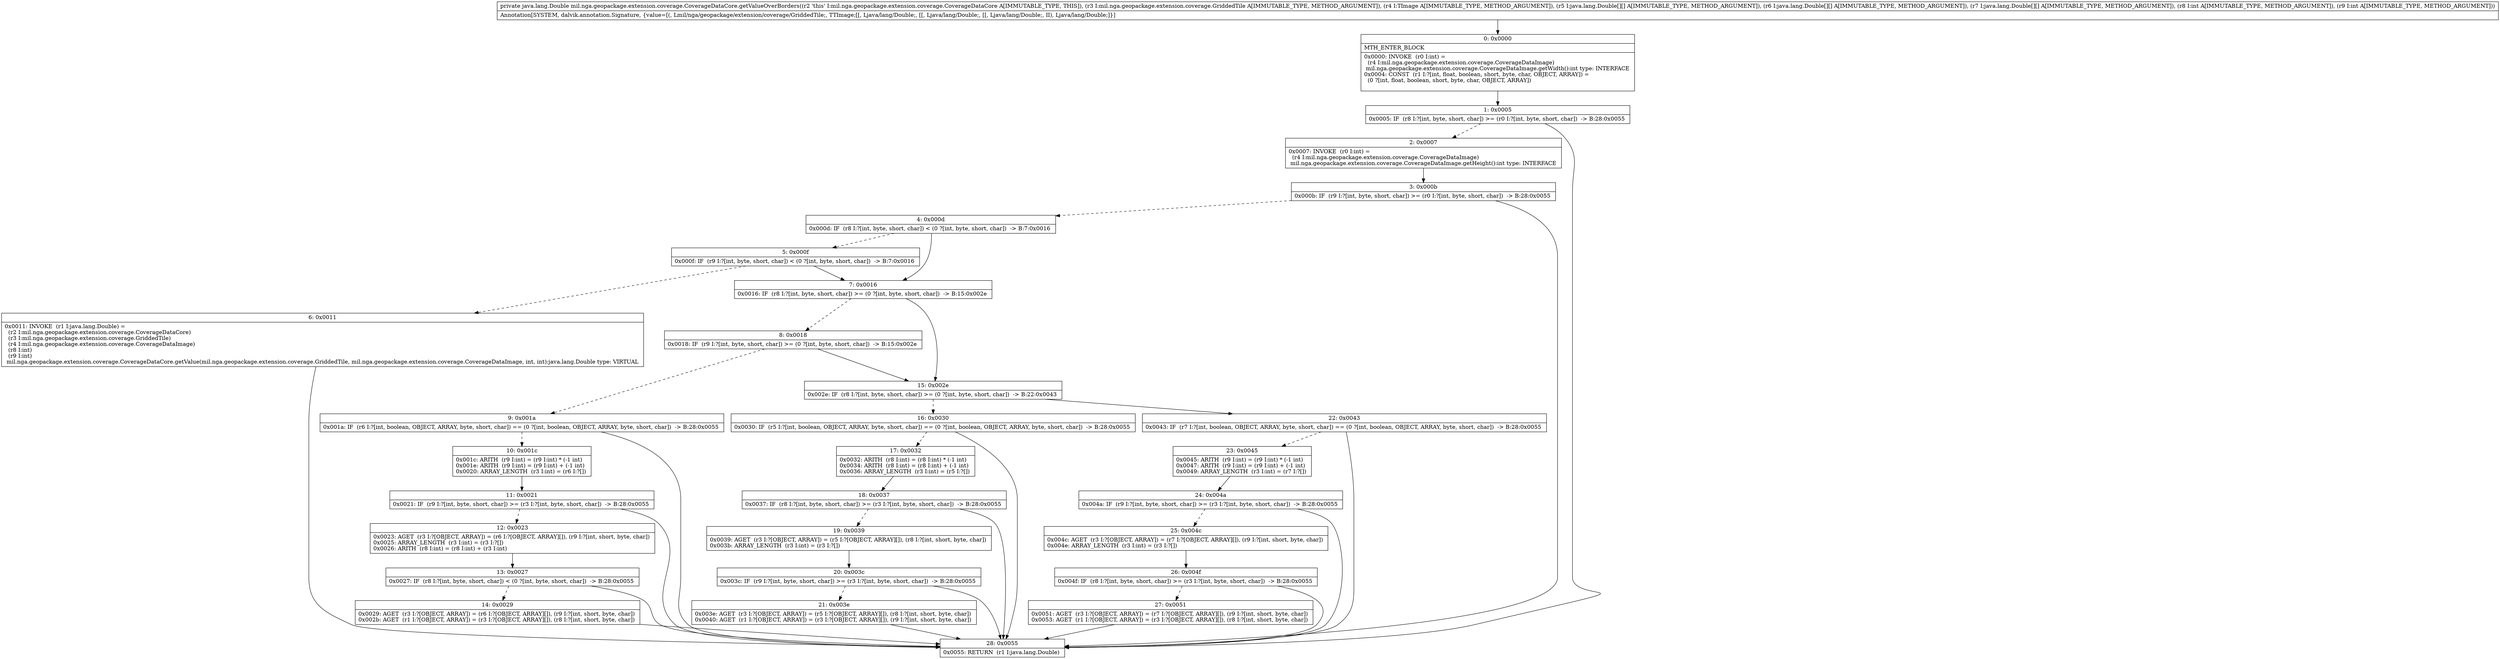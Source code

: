 digraph "CFG formil.nga.geopackage.extension.coverage.CoverageDataCore.getValueOverBorders(Lmil\/nga\/geopackage\/extension\/coverage\/GriddedTile;Lmil\/nga\/geopackage\/extension\/coverage\/CoverageDataImage;[[Ljava\/lang\/Double;[[Ljava\/lang\/Double;[[Ljava\/lang\/Double;II)Ljava\/lang\/Double;" {
Node_0 [shape=record,label="{0\:\ 0x0000|MTH_ENTER_BLOCK\l|0x0000: INVOKE  (r0 I:int) = \l  (r4 I:mil.nga.geopackage.extension.coverage.CoverageDataImage)\l mil.nga.geopackage.extension.coverage.CoverageDataImage.getWidth():int type: INTERFACE \l0x0004: CONST  (r1 I:?[int, float, boolean, short, byte, char, OBJECT, ARRAY]) = \l  (0 ?[int, float, boolean, short, byte, char, OBJECT, ARRAY])\l \l}"];
Node_1 [shape=record,label="{1\:\ 0x0005|0x0005: IF  (r8 I:?[int, byte, short, char]) \>= (r0 I:?[int, byte, short, char])  \-\> B:28:0x0055 \l}"];
Node_2 [shape=record,label="{2\:\ 0x0007|0x0007: INVOKE  (r0 I:int) = \l  (r4 I:mil.nga.geopackage.extension.coverage.CoverageDataImage)\l mil.nga.geopackage.extension.coverage.CoverageDataImage.getHeight():int type: INTERFACE \l}"];
Node_3 [shape=record,label="{3\:\ 0x000b|0x000b: IF  (r9 I:?[int, byte, short, char]) \>= (r0 I:?[int, byte, short, char])  \-\> B:28:0x0055 \l}"];
Node_4 [shape=record,label="{4\:\ 0x000d|0x000d: IF  (r8 I:?[int, byte, short, char]) \< (0 ?[int, byte, short, char])  \-\> B:7:0x0016 \l}"];
Node_5 [shape=record,label="{5\:\ 0x000f|0x000f: IF  (r9 I:?[int, byte, short, char]) \< (0 ?[int, byte, short, char])  \-\> B:7:0x0016 \l}"];
Node_6 [shape=record,label="{6\:\ 0x0011|0x0011: INVOKE  (r1 I:java.lang.Double) = \l  (r2 I:mil.nga.geopackage.extension.coverage.CoverageDataCore)\l  (r3 I:mil.nga.geopackage.extension.coverage.GriddedTile)\l  (r4 I:mil.nga.geopackage.extension.coverage.CoverageDataImage)\l  (r8 I:int)\l  (r9 I:int)\l mil.nga.geopackage.extension.coverage.CoverageDataCore.getValue(mil.nga.geopackage.extension.coverage.GriddedTile, mil.nga.geopackage.extension.coverage.CoverageDataImage, int, int):java.lang.Double type: VIRTUAL \l}"];
Node_7 [shape=record,label="{7\:\ 0x0016|0x0016: IF  (r8 I:?[int, byte, short, char]) \>= (0 ?[int, byte, short, char])  \-\> B:15:0x002e \l}"];
Node_8 [shape=record,label="{8\:\ 0x0018|0x0018: IF  (r9 I:?[int, byte, short, char]) \>= (0 ?[int, byte, short, char])  \-\> B:15:0x002e \l}"];
Node_9 [shape=record,label="{9\:\ 0x001a|0x001a: IF  (r6 I:?[int, boolean, OBJECT, ARRAY, byte, short, char]) == (0 ?[int, boolean, OBJECT, ARRAY, byte, short, char])  \-\> B:28:0x0055 \l}"];
Node_10 [shape=record,label="{10\:\ 0x001c|0x001c: ARITH  (r9 I:int) = (r9 I:int) * (\-1 int) \l0x001e: ARITH  (r9 I:int) = (r9 I:int) + (\-1 int) \l0x0020: ARRAY_LENGTH  (r3 I:int) = (r6 I:?[]) \l}"];
Node_11 [shape=record,label="{11\:\ 0x0021|0x0021: IF  (r9 I:?[int, byte, short, char]) \>= (r3 I:?[int, byte, short, char])  \-\> B:28:0x0055 \l}"];
Node_12 [shape=record,label="{12\:\ 0x0023|0x0023: AGET  (r3 I:?[OBJECT, ARRAY]) = (r6 I:?[OBJECT, ARRAY][]), (r9 I:?[int, short, byte, char]) \l0x0025: ARRAY_LENGTH  (r3 I:int) = (r3 I:?[]) \l0x0026: ARITH  (r8 I:int) = (r8 I:int) + (r3 I:int) \l}"];
Node_13 [shape=record,label="{13\:\ 0x0027|0x0027: IF  (r8 I:?[int, byte, short, char]) \< (0 ?[int, byte, short, char])  \-\> B:28:0x0055 \l}"];
Node_14 [shape=record,label="{14\:\ 0x0029|0x0029: AGET  (r3 I:?[OBJECT, ARRAY]) = (r6 I:?[OBJECT, ARRAY][]), (r9 I:?[int, short, byte, char]) \l0x002b: AGET  (r1 I:?[OBJECT, ARRAY]) = (r3 I:?[OBJECT, ARRAY][]), (r8 I:?[int, short, byte, char]) \l}"];
Node_15 [shape=record,label="{15\:\ 0x002e|0x002e: IF  (r8 I:?[int, byte, short, char]) \>= (0 ?[int, byte, short, char])  \-\> B:22:0x0043 \l}"];
Node_16 [shape=record,label="{16\:\ 0x0030|0x0030: IF  (r5 I:?[int, boolean, OBJECT, ARRAY, byte, short, char]) == (0 ?[int, boolean, OBJECT, ARRAY, byte, short, char])  \-\> B:28:0x0055 \l}"];
Node_17 [shape=record,label="{17\:\ 0x0032|0x0032: ARITH  (r8 I:int) = (r8 I:int) * (\-1 int) \l0x0034: ARITH  (r8 I:int) = (r8 I:int) + (\-1 int) \l0x0036: ARRAY_LENGTH  (r3 I:int) = (r5 I:?[]) \l}"];
Node_18 [shape=record,label="{18\:\ 0x0037|0x0037: IF  (r8 I:?[int, byte, short, char]) \>= (r3 I:?[int, byte, short, char])  \-\> B:28:0x0055 \l}"];
Node_19 [shape=record,label="{19\:\ 0x0039|0x0039: AGET  (r3 I:?[OBJECT, ARRAY]) = (r5 I:?[OBJECT, ARRAY][]), (r8 I:?[int, short, byte, char]) \l0x003b: ARRAY_LENGTH  (r3 I:int) = (r3 I:?[]) \l}"];
Node_20 [shape=record,label="{20\:\ 0x003c|0x003c: IF  (r9 I:?[int, byte, short, char]) \>= (r3 I:?[int, byte, short, char])  \-\> B:28:0x0055 \l}"];
Node_21 [shape=record,label="{21\:\ 0x003e|0x003e: AGET  (r3 I:?[OBJECT, ARRAY]) = (r5 I:?[OBJECT, ARRAY][]), (r8 I:?[int, short, byte, char]) \l0x0040: AGET  (r1 I:?[OBJECT, ARRAY]) = (r3 I:?[OBJECT, ARRAY][]), (r9 I:?[int, short, byte, char]) \l}"];
Node_22 [shape=record,label="{22\:\ 0x0043|0x0043: IF  (r7 I:?[int, boolean, OBJECT, ARRAY, byte, short, char]) == (0 ?[int, boolean, OBJECT, ARRAY, byte, short, char])  \-\> B:28:0x0055 \l}"];
Node_23 [shape=record,label="{23\:\ 0x0045|0x0045: ARITH  (r9 I:int) = (r9 I:int) * (\-1 int) \l0x0047: ARITH  (r9 I:int) = (r9 I:int) + (\-1 int) \l0x0049: ARRAY_LENGTH  (r3 I:int) = (r7 I:?[]) \l}"];
Node_24 [shape=record,label="{24\:\ 0x004a|0x004a: IF  (r9 I:?[int, byte, short, char]) \>= (r3 I:?[int, byte, short, char])  \-\> B:28:0x0055 \l}"];
Node_25 [shape=record,label="{25\:\ 0x004c|0x004c: AGET  (r3 I:?[OBJECT, ARRAY]) = (r7 I:?[OBJECT, ARRAY][]), (r9 I:?[int, short, byte, char]) \l0x004e: ARRAY_LENGTH  (r3 I:int) = (r3 I:?[]) \l}"];
Node_26 [shape=record,label="{26\:\ 0x004f|0x004f: IF  (r8 I:?[int, byte, short, char]) \>= (r3 I:?[int, byte, short, char])  \-\> B:28:0x0055 \l}"];
Node_27 [shape=record,label="{27\:\ 0x0051|0x0051: AGET  (r3 I:?[OBJECT, ARRAY]) = (r7 I:?[OBJECT, ARRAY][]), (r9 I:?[int, short, byte, char]) \l0x0053: AGET  (r1 I:?[OBJECT, ARRAY]) = (r3 I:?[OBJECT, ARRAY][]), (r8 I:?[int, short, byte, char]) \l}"];
Node_28 [shape=record,label="{28\:\ 0x0055|0x0055: RETURN  (r1 I:java.lang.Double) \l}"];
MethodNode[shape=record,label="{private java.lang.Double mil.nga.geopackage.extension.coverage.CoverageDataCore.getValueOverBorders((r2 'this' I:mil.nga.geopackage.extension.coverage.CoverageDataCore A[IMMUTABLE_TYPE, THIS]), (r3 I:mil.nga.geopackage.extension.coverage.GriddedTile A[IMMUTABLE_TYPE, METHOD_ARGUMENT]), (r4 I:TImage A[IMMUTABLE_TYPE, METHOD_ARGUMENT]), (r5 I:java.lang.Double[][] A[IMMUTABLE_TYPE, METHOD_ARGUMENT]), (r6 I:java.lang.Double[][] A[IMMUTABLE_TYPE, METHOD_ARGUMENT]), (r7 I:java.lang.Double[][] A[IMMUTABLE_TYPE, METHOD_ARGUMENT]), (r8 I:int A[IMMUTABLE_TYPE, METHOD_ARGUMENT]), (r9 I:int A[IMMUTABLE_TYPE, METHOD_ARGUMENT]))  | Annotation[SYSTEM, dalvik.annotation.Signature, \{value=[(, Lmil\/nga\/geopackage\/extension\/coverage\/GriddedTile;, TTImage;[[, Ljava\/lang\/Double;, [[, Ljava\/lang\/Double;, [[, Ljava\/lang\/Double;, II), Ljava\/lang\/Double;]\}]\l}"];
MethodNode -> Node_0;
Node_0 -> Node_1;
Node_1 -> Node_2[style=dashed];
Node_1 -> Node_28;
Node_2 -> Node_3;
Node_3 -> Node_4[style=dashed];
Node_3 -> Node_28;
Node_4 -> Node_5[style=dashed];
Node_4 -> Node_7;
Node_5 -> Node_6[style=dashed];
Node_5 -> Node_7;
Node_6 -> Node_28;
Node_7 -> Node_8[style=dashed];
Node_7 -> Node_15;
Node_8 -> Node_9[style=dashed];
Node_8 -> Node_15;
Node_9 -> Node_10[style=dashed];
Node_9 -> Node_28;
Node_10 -> Node_11;
Node_11 -> Node_12[style=dashed];
Node_11 -> Node_28;
Node_12 -> Node_13;
Node_13 -> Node_14[style=dashed];
Node_13 -> Node_28;
Node_14 -> Node_28;
Node_15 -> Node_16[style=dashed];
Node_15 -> Node_22;
Node_16 -> Node_17[style=dashed];
Node_16 -> Node_28;
Node_17 -> Node_18;
Node_18 -> Node_19[style=dashed];
Node_18 -> Node_28;
Node_19 -> Node_20;
Node_20 -> Node_21[style=dashed];
Node_20 -> Node_28;
Node_21 -> Node_28;
Node_22 -> Node_23[style=dashed];
Node_22 -> Node_28;
Node_23 -> Node_24;
Node_24 -> Node_25[style=dashed];
Node_24 -> Node_28;
Node_25 -> Node_26;
Node_26 -> Node_27[style=dashed];
Node_26 -> Node_28;
Node_27 -> Node_28;
}

